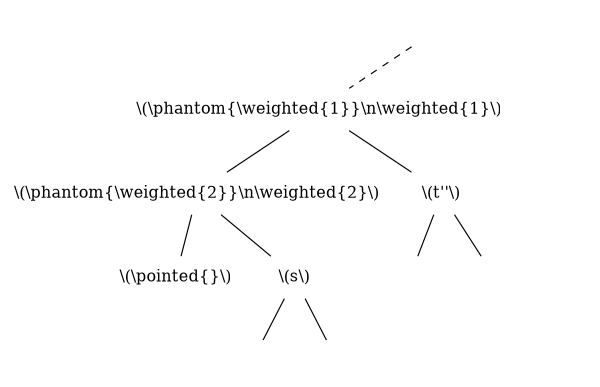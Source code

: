 graph {
	size="4,4"
    graph [splines=false]
	r [label="" shape=none]

    1 [label="\\(\\phantom{\\weighted{1}}\\n\\weighted{1}\\)" shape=none]
    2 [label="\\(\\phantom{\\weighted{2}}\\n\\weighted{2}\\)" shape=none]

    n [label="\\(\\pointed{}\\)" shape=none]
    s [label="\\(s\\)" shape=none]

    t [label="\\(t''\\)" shape=none]
    tl [label="" shape=none]
    tr [label="" shape=none]

	rr [label="" shape=none]
    r -- rr [style=invis]

    r -- 1 [style=dashed]
    1 -- 2
    2 -- s
    2 -- n
    1 -- t

    t -- tl
    t -- tr

    sl [label="" shape=none]
    sr [label="" shape=none]
    s -- sl
    s -- sr
}
